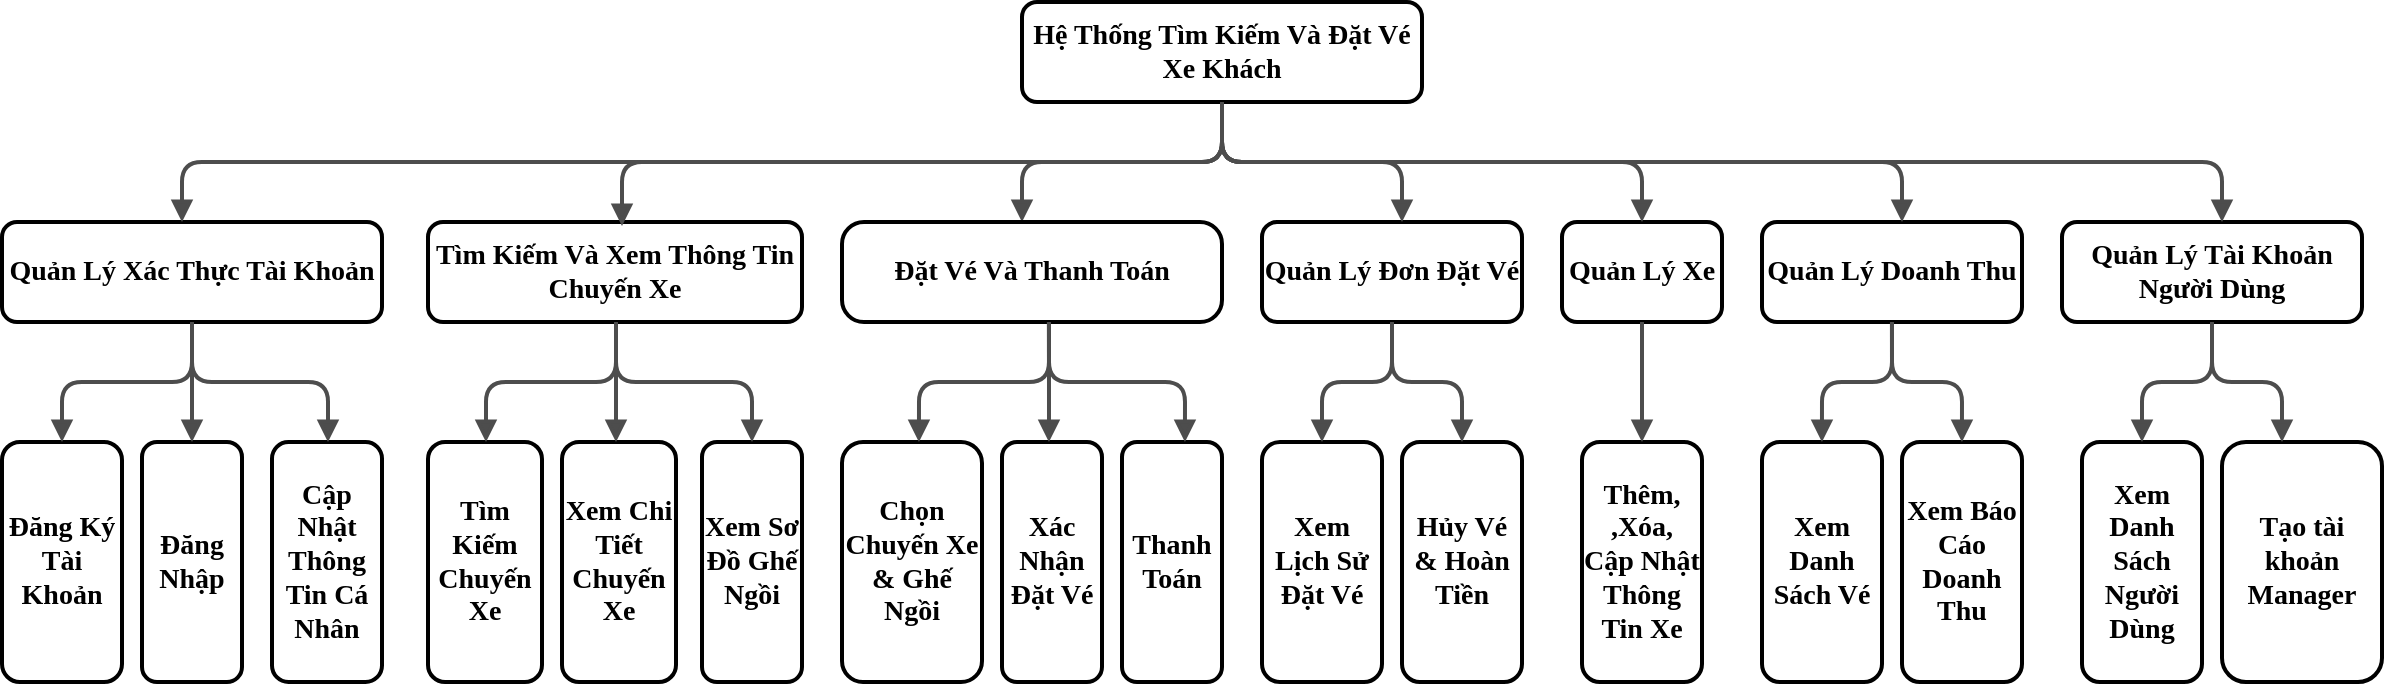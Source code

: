 <mxfile version="26.1.1">
  <diagram name="Page-1" id="19d8dcba-68ad-dc05-1034-9cf7b2a963f6">
    <mxGraphModel dx="1235" dy="655" grid="1" gridSize="10" guides="1" tooltips="1" connect="1" arrows="1" fold="1" page="1" pageScale="1" pageWidth="1100" pageHeight="850" background="#ffffff" math="0" shadow="0">
      <root>
        <mxCell id="0" />
        <mxCell id="1" parent="0" />
        <mxCell id="218ae93e1282097f-44" value="" style="edgeStyle=orthogonalEdgeStyle;rounded=1;html=1;labelBackgroundColor=none;endArrow=block;endFill=1;strokeColor=#4D4D4D;strokeWidth=2;fontFamily=Verdana;fontSize=14;fontStyle=1;exitX=0.5;exitY=1;exitDx=0;exitDy=0;" parent="1" source="6257edae8c83ed4a-1" target="218ae93e1282097f-2" edge="1">
          <mxGeometry relative="1" as="geometry">
            <mxPoint x="1260" y="160" as="sourcePoint" />
            <Array as="points">
              <mxPoint x="1250" y="190" />
              <mxPoint x="1150" y="190" />
            </Array>
          </mxGeometry>
        </mxCell>
        <mxCell id="218ae93e1282097f-8" value="Đăng Ký Tài Khoản" style="whiteSpace=wrap;html=1;rounded=1;shadow=0;comic=0;strokeWidth=2;fontFamily=Verdana;align=center;fontSize=14;fontStyle=1" parent="1" vertex="1">
          <mxGeometry x="640" y="330" width="60" height="120" as="geometry" />
        </mxCell>
        <mxCell id="6257edae8c83ed4a-9" value="Quản Lý Xác Thực Tài Khoản" style="whiteSpace=wrap;html=1;rounded=1;shadow=0;comic=0;strokeWidth=2;fontFamily=Verdana;align=center;fontSize=14;fontStyle=1" parent="1" vertex="1">
          <mxGeometry x="640" y="220" width="190" height="50" as="geometry" />
        </mxCell>
        <mxCell id="6257edae8c83ed4a-21" value="Cập Nhật Thông Tin Cá Nhân" style="whiteSpace=wrap;html=1;rounded=1;shadow=0;comic=0;strokeWidth=2;fontFamily=Verdana;align=center;fontSize=14;fontStyle=1" parent="1" vertex="1">
          <mxGeometry x="775" y="330" width="55" height="120" as="geometry" />
        </mxCell>
        <mxCell id="6257edae8c83ed4a-12" value="Tìm Kiếm Và Xem Thông Tin Chuyến Xe" style="whiteSpace=wrap;html=1;rounded=1;shadow=0;comic=0;strokeWidth=2;fontFamily=Verdana;align=center;fontSize=14;fontStyle=1" parent="1" vertex="1">
          <mxGeometry x="853" y="220" width="187" height="50" as="geometry" />
        </mxCell>
        <mxCell id="6257edae8c83ed4a-1" value="&lt;font&gt;Hệ Thống Tìm Kiếm Và Đặt Vé Xe Khách&lt;/font&gt;" style="whiteSpace=wrap;html=1;rounded=1;shadow=0;comic=0;strokeWidth=2;fontFamily=Verdana;align=center;fontSize=14;fontStyle=1" parent="1" vertex="1">
          <mxGeometry x="1150" y="110" width="200" height="50" as="geometry" />
        </mxCell>
        <mxCell id="218ae93e1282097f-2" value="Đặt Vé Và Thanh Toán" style="whiteSpace=wrap;html=1;rounded=1;shadow=0;comic=0;strokeWidth=2;fontFamily=Verdana;align=center;fontSize=14;fontStyle=1;arcSize=22;" parent="1" vertex="1">
          <mxGeometry x="1060" y="220" width="190" height="50" as="geometry" />
        </mxCell>
        <mxCell id="218ae93e1282097f-5" value="Quản Lý Đơn Đặt Vé" style="whiteSpace=wrap;html=1;rounded=1;shadow=0;comic=0;strokeWidth=2;fontFamily=Verdana;align=center;fontSize=14;fontStyle=1" parent="1" vertex="1">
          <mxGeometry x="1270" y="220" width="130" height="50" as="geometry" />
        </mxCell>
        <mxCell id="yoJNtJ-4dLOCvJawa3UI-1" value="Đăng Nhập" style="whiteSpace=wrap;html=1;rounded=1;shadow=0;comic=0;strokeWidth=2;fontFamily=Verdana;align=center;fontSize=14;fontStyle=1" parent="1" vertex="1">
          <mxGeometry x="710" y="330" width="50" height="120" as="geometry" />
        </mxCell>
        <mxCell id="yoJNtJ-4dLOCvJawa3UI-10" value="Tìm Kiếm Chuyến Xe" style="whiteSpace=wrap;html=1;rounded=1;shadow=0;comic=0;strokeWidth=2;fontFamily=Verdana;align=center;fontSize=14;fontStyle=1" parent="1" vertex="1">
          <mxGeometry x="853" y="330" width="57" height="120" as="geometry" />
        </mxCell>
        <mxCell id="yoJNtJ-4dLOCvJawa3UI-11" value="Xem Sơ Đồ Ghế Ngồi" style="whiteSpace=wrap;html=1;rounded=1;shadow=0;comic=0;strokeWidth=2;fontFamily=Verdana;align=center;fontSize=14;fontStyle=1" parent="1" vertex="1">
          <mxGeometry x="990" y="330" width="50" height="120" as="geometry" />
        </mxCell>
        <mxCell id="yoJNtJ-4dLOCvJawa3UI-12" value="Xem Chi Tiết Chuyến Xe" style="whiteSpace=wrap;html=1;rounded=1;shadow=0;comic=0;strokeWidth=2;fontFamily=Verdana;align=center;fontSize=14;fontStyle=1" parent="1" vertex="1">
          <mxGeometry x="920" y="330" width="57" height="120" as="geometry" />
        </mxCell>
        <mxCell id="yoJNtJ-4dLOCvJawa3UI-13" value="Chọn Chuyến Xe &amp;amp; Ghế Ngồi" style="whiteSpace=wrap;html=1;rounded=1;shadow=0;comic=0;strokeWidth=2;fontFamily=Verdana;align=center;fontSize=14;fontStyle=1" parent="1" vertex="1">
          <mxGeometry x="1060" y="330" width="70" height="120" as="geometry" />
        </mxCell>
        <mxCell id="yoJNtJ-4dLOCvJawa3UI-14" value="Thanh Toán" style="whiteSpace=wrap;html=1;rounded=1;shadow=0;comic=0;strokeWidth=2;fontFamily=Verdana;align=center;fontSize=14;fontStyle=1" parent="1" vertex="1">
          <mxGeometry x="1200" y="330" width="50" height="120" as="geometry" />
        </mxCell>
        <mxCell id="yoJNtJ-4dLOCvJawa3UI-15" value="Xác Nhận Đặt Vé" style="whiteSpace=wrap;html=1;rounded=1;shadow=0;comic=0;strokeWidth=2;fontFamily=Verdana;align=center;fontSize=14;fontStyle=1" parent="1" vertex="1">
          <mxGeometry x="1140" y="330" width="50" height="120" as="geometry" />
        </mxCell>
        <mxCell id="yoJNtJ-4dLOCvJawa3UI-16" value="Xem Lịch Sử Đặt Vé" style="whiteSpace=wrap;html=1;rounded=1;shadow=0;comic=0;strokeWidth=2;fontFamily=Verdana;align=center;fontSize=14;fontStyle=1" parent="1" vertex="1">
          <mxGeometry x="1270" y="330" width="60" height="120" as="geometry" />
        </mxCell>
        <mxCell id="yoJNtJ-4dLOCvJawa3UI-18" value="Hủy Vé &amp;amp; Hoàn Tiền" style="whiteSpace=wrap;html=1;rounded=1;shadow=0;comic=0;strokeWidth=2;fontFamily=Verdana;align=center;fontSize=14;fontStyle=1" parent="1" vertex="1">
          <mxGeometry x="1340" y="330" width="60" height="120" as="geometry" />
        </mxCell>
        <mxCell id="yoJNtJ-4dLOCvJawa3UI-19" value="Thêm, ,Xóa, Cập Nhật Thông Tin Xe" style="whiteSpace=wrap;html=1;rounded=1;shadow=0;comic=0;strokeWidth=2;fontFamily=Verdana;align=center;fontSize=14;fontStyle=1" parent="1" vertex="1">
          <mxGeometry x="1430" y="330" width="60" height="120" as="geometry" />
        </mxCell>
        <mxCell id="yoJNtJ-4dLOCvJawa3UI-20" value="Quản Lý Xe" style="whiteSpace=wrap;html=1;rounded=1;shadow=0;comic=0;strokeWidth=2;fontFamily=Verdana;align=center;fontSize=14;fontStyle=1" parent="1" vertex="1">
          <mxGeometry x="1420" y="220" width="80" height="50" as="geometry" />
        </mxCell>
        <mxCell id="yoJNtJ-4dLOCvJawa3UI-23" value="Quản Lý Doanh Thu" style="whiteSpace=wrap;html=1;rounded=1;shadow=0;comic=0;strokeWidth=2;fontFamily=Verdana;align=center;fontSize=14;fontStyle=1" parent="1" vertex="1">
          <mxGeometry x="1520" y="220" width="130" height="50" as="geometry" />
        </mxCell>
        <mxCell id="yoJNtJ-4dLOCvJawa3UI-24" value="Quản Lý Tài Khoản Người Dùng" style="whiteSpace=wrap;html=1;rounded=1;shadow=0;comic=0;strokeWidth=2;fontFamily=Verdana;align=center;fontSize=14;fontStyle=1" parent="1" vertex="1">
          <mxGeometry x="1670" y="220" width="150" height="50" as="geometry" />
        </mxCell>
        <mxCell id="yoJNtJ-4dLOCvJawa3UI-26" value="Xem Danh Sách Vé" style="whiteSpace=wrap;html=1;rounded=1;shadow=0;comic=0;strokeWidth=2;fontFamily=Verdana;align=center;fontSize=14;fontStyle=1" parent="1" vertex="1">
          <mxGeometry x="1520" y="330" width="60" height="120" as="geometry" />
        </mxCell>
        <mxCell id="yoJNtJ-4dLOCvJawa3UI-29" value="Xem Báo Cáo Doanh Thu" style="whiteSpace=wrap;html=1;rounded=1;shadow=0;comic=0;strokeWidth=2;fontFamily=Verdana;align=center;fontSize=14;fontStyle=1" parent="1" vertex="1">
          <mxGeometry x="1590" y="330" width="60" height="120" as="geometry" />
        </mxCell>
        <mxCell id="yoJNtJ-4dLOCvJawa3UI-30" value="Xem Danh Sách Người Dùng" style="whiteSpace=wrap;html=1;rounded=1;shadow=0;comic=0;strokeWidth=2;fontFamily=Verdana;align=center;fontSize=14;fontStyle=1" parent="1" vertex="1">
          <mxGeometry x="1680" y="330" width="60" height="120" as="geometry" />
        </mxCell>
        <mxCell id="yoJNtJ-4dLOCvJawa3UI-41" value="" style="edgeStyle=orthogonalEdgeStyle;rounded=1;html=1;labelBackgroundColor=none;endArrow=block;endFill=1;strokeColor=#4D4D4D;strokeWidth=2;fontFamily=Verdana;fontSize=14;fontStyle=1;exitX=0.5;exitY=1;exitDx=0;exitDy=0;" parent="1" source="6257edae8c83ed4a-1" edge="1">
          <mxGeometry relative="1" as="geometry">
            <mxPoint x="1034" y="160" as="sourcePoint" />
            <mxPoint x="730" y="220" as="targetPoint" />
            <Array as="points">
              <mxPoint x="1250" y="190" />
              <mxPoint x="730" y="190" />
              <mxPoint x="730" y="220" />
            </Array>
          </mxGeometry>
        </mxCell>
        <mxCell id="yoJNtJ-4dLOCvJawa3UI-43" value="" style="edgeStyle=orthogonalEdgeStyle;rounded=1;html=1;labelBackgroundColor=none;endArrow=block;endFill=1;strokeColor=#4D4D4D;strokeWidth=2;fontFamily=Verdana;fontSize=14;fontStyle=1" parent="1" edge="1">
          <mxGeometry relative="1" as="geometry">
            <mxPoint x="1250" y="160" as="sourcePoint" />
            <mxPoint x="1340" y="220" as="targetPoint" />
            <Array as="points">
              <mxPoint x="1250" y="190" />
              <mxPoint x="1340" y="190" />
            </Array>
          </mxGeometry>
        </mxCell>
        <mxCell id="yoJNtJ-4dLOCvJawa3UI-44" value="" style="edgeStyle=orthogonalEdgeStyle;rounded=1;html=1;labelBackgroundColor=none;endArrow=block;endFill=1;strokeColor=#4D4D4D;strokeWidth=2;fontFamily=Verdana;fontSize=14;fontStyle=1;exitX=0.5;exitY=1;exitDx=0;exitDy=0;entryX=0.5;entryY=0;entryDx=0;entryDy=0;" parent="1" source="6257edae8c83ed4a-1" edge="1" target="yoJNtJ-4dLOCvJawa3UI-20">
          <mxGeometry relative="1" as="geometry">
            <mxPoint x="1440" y="160" as="sourcePoint" />
            <mxPoint x="1490" y="220" as="targetPoint" />
            <Array as="points">
              <mxPoint x="1250" y="190" />
              <mxPoint x="1460" y="190" />
            </Array>
          </mxGeometry>
        </mxCell>
        <mxCell id="yoJNtJ-4dLOCvJawa3UI-45" value="" style="edgeStyle=orthogonalEdgeStyle;rounded=1;html=1;labelBackgroundColor=none;endArrow=block;endFill=1;strokeColor=#4D4D4D;strokeWidth=2;fontFamily=Verdana;fontSize=14;fontStyle=1;exitX=0.5;exitY=1;exitDx=0;exitDy=0;" parent="1" source="6257edae8c83ed4a-1" edge="1">
          <mxGeometry relative="1" as="geometry">
            <mxPoint x="1450" y="160" as="sourcePoint" />
            <mxPoint x="1590" y="220" as="targetPoint" />
            <Array as="points">
              <mxPoint x="1250" y="190" />
              <mxPoint x="1590" y="190" />
              <mxPoint x="1590" y="220" />
            </Array>
          </mxGeometry>
        </mxCell>
        <mxCell id="yoJNtJ-4dLOCvJawa3UI-46" value="" style="edgeStyle=orthogonalEdgeStyle;rounded=1;html=1;labelBackgroundColor=none;endArrow=block;endFill=1;strokeColor=#4D4D4D;strokeWidth=2;fontFamily=Verdana;fontSize=14;fontStyle=1;exitX=0.5;exitY=1;exitDx=0;exitDy=0;" parent="1" source="6257edae8c83ed4a-1" edge="1">
          <mxGeometry relative="1" as="geometry">
            <mxPoint x="1410" y="160" as="sourcePoint" />
            <mxPoint x="1750" y="220" as="targetPoint" />
            <Array as="points">
              <mxPoint x="1250" y="190" />
              <mxPoint x="1750" y="190" />
              <mxPoint x="1750" y="220" />
            </Array>
          </mxGeometry>
        </mxCell>
        <mxCell id="yoJNtJ-4dLOCvJawa3UI-47" value="" style="edgeStyle=orthogonalEdgeStyle;rounded=1;html=1;labelBackgroundColor=none;endArrow=block;endFill=1;strokeColor=#4D4D4D;strokeWidth=2;fontFamily=Verdana;fontSize=14;fontStyle=1;exitX=0.5;exitY=1;exitDx=0;exitDy=0;" parent="1" source="6257edae8c83ed4a-1" edge="1">
          <mxGeometry relative="1" as="geometry">
            <mxPoint x="1260" y="160" as="sourcePoint" />
            <mxPoint x="950" y="222" as="targetPoint" />
            <Array as="points">
              <mxPoint x="1250" y="190" />
              <mxPoint x="950" y="190" />
            </Array>
          </mxGeometry>
        </mxCell>
        <mxCell id="yoJNtJ-4dLOCvJawa3UI-48" value="" style="edgeStyle=orthogonalEdgeStyle;rounded=1;html=1;labelBackgroundColor=none;endArrow=block;endFill=1;strokeColor=#4D4D4D;strokeWidth=2;fontFamily=Verdana;fontSize=14;fontStyle=1;exitX=0.5;exitY=1;exitDx=0;exitDy=0;entryX=0.5;entryY=0;entryDx=0;entryDy=0;" parent="1" source="6257edae8c83ed4a-9" target="218ae93e1282097f-8" edge="1">
          <mxGeometry relative="1" as="geometry">
            <mxPoint x="1260" y="270" as="sourcePoint" />
            <mxPoint x="720" y="330" as="targetPoint" />
            <Array as="points">
              <mxPoint x="735" y="300" />
              <mxPoint x="670" y="300" />
            </Array>
          </mxGeometry>
        </mxCell>
        <mxCell id="yoJNtJ-4dLOCvJawa3UI-49" value="" style="edgeStyle=orthogonalEdgeStyle;rounded=1;html=1;labelBackgroundColor=none;endArrow=block;endFill=1;strokeColor=#4D4D4D;strokeWidth=2;fontFamily=Verdana;fontSize=14;fontStyle=1;exitX=0.5;exitY=1;exitDx=0;exitDy=0;entryX=0.5;entryY=0;entryDx=0;entryDy=0;" parent="1" source="6257edae8c83ed4a-9" target="yoJNtJ-4dLOCvJawa3UI-1" edge="1">
          <mxGeometry relative="1" as="geometry">
            <mxPoint x="745" y="280" as="sourcePoint" />
            <mxPoint x="680" y="340" as="targetPoint" />
            <Array as="points">
              <mxPoint x="735" y="320" />
              <mxPoint x="735" y="320" />
            </Array>
          </mxGeometry>
        </mxCell>
        <mxCell id="yoJNtJ-4dLOCvJawa3UI-50" value="" style="edgeStyle=orthogonalEdgeStyle;rounded=1;html=1;labelBackgroundColor=none;endArrow=block;endFill=1;strokeColor=#4D4D4D;strokeWidth=2;fontFamily=Verdana;fontSize=14;fontStyle=1;exitX=0.5;exitY=1;exitDx=0;exitDy=0;entryX=0.5;entryY=0;entryDx=0;entryDy=0;" parent="1" source="6257edae8c83ed4a-9" target="6257edae8c83ed4a-21" edge="1">
          <mxGeometry relative="1" as="geometry">
            <mxPoint x="745" y="270" as="sourcePoint" />
            <mxPoint x="680" y="330" as="targetPoint" />
            <Array as="points">
              <mxPoint x="735" y="300" />
              <mxPoint x="803" y="300" />
              <mxPoint x="803" y="330" />
            </Array>
          </mxGeometry>
        </mxCell>
        <mxCell id="yoJNtJ-4dLOCvJawa3UI-57" value="" style="edgeStyle=orthogonalEdgeStyle;rounded=1;html=1;labelBackgroundColor=none;endArrow=block;endFill=1;strokeColor=#4D4D4D;strokeWidth=2;fontFamily=Verdana;fontSize=14;fontStyle=1;exitX=0.5;exitY=1;exitDx=0;exitDy=0;entryX=0.5;entryY=0;entryDx=0;entryDy=0;" parent="1" edge="1">
          <mxGeometry relative="1" as="geometry">
            <mxPoint x="947" y="270" as="sourcePoint" />
            <mxPoint x="882" y="330" as="targetPoint" />
            <Array as="points">
              <mxPoint x="947" y="300" />
              <mxPoint x="882" y="300" />
            </Array>
          </mxGeometry>
        </mxCell>
        <mxCell id="yoJNtJ-4dLOCvJawa3UI-58" value="" style="edgeStyle=orthogonalEdgeStyle;rounded=1;html=1;labelBackgroundColor=none;endArrow=block;endFill=1;strokeColor=#4D4D4D;strokeWidth=2;fontFamily=Verdana;fontSize=14;fontStyle=1;exitX=0.5;exitY=1;exitDx=0;exitDy=0;entryX=0.5;entryY=0;entryDx=0;entryDy=0;" parent="1" edge="1">
          <mxGeometry relative="1" as="geometry">
            <mxPoint x="947" y="270" as="sourcePoint" />
            <mxPoint x="947" y="330" as="targetPoint" />
            <Array as="points">
              <mxPoint x="947" y="320" />
              <mxPoint x="947" y="320" />
            </Array>
          </mxGeometry>
        </mxCell>
        <mxCell id="yoJNtJ-4dLOCvJawa3UI-59" value="" style="edgeStyle=orthogonalEdgeStyle;rounded=1;html=1;labelBackgroundColor=none;endArrow=block;endFill=1;strokeColor=#4D4D4D;strokeWidth=2;fontFamily=Verdana;fontSize=14;fontStyle=1;exitX=0.5;exitY=1;exitDx=0;exitDy=0;entryX=0.5;entryY=0;entryDx=0;entryDy=0;" parent="1" edge="1">
          <mxGeometry relative="1" as="geometry">
            <mxPoint x="947" y="270" as="sourcePoint" />
            <mxPoint x="1015" y="330" as="targetPoint" />
            <Array as="points">
              <mxPoint x="947" y="300" />
              <mxPoint x="1015" y="300" />
              <mxPoint x="1015" y="330" />
            </Array>
          </mxGeometry>
        </mxCell>
        <mxCell id="yoJNtJ-4dLOCvJawa3UI-60" value="" style="edgeStyle=orthogonalEdgeStyle;rounded=1;html=1;labelBackgroundColor=none;endArrow=block;endFill=1;strokeColor=#4D4D4D;strokeWidth=2;fontFamily=Verdana;fontSize=14;fontStyle=1;exitX=0.5;exitY=1;exitDx=0;exitDy=0;entryX=0.5;entryY=0;entryDx=0;entryDy=0;" parent="1" edge="1">
          <mxGeometry relative="1" as="geometry">
            <mxPoint x="1163.48" y="270" as="sourcePoint" />
            <mxPoint x="1098.48" y="330" as="targetPoint" />
            <Array as="points">
              <mxPoint x="1163.48" y="300" />
              <mxPoint x="1098.48" y="300" />
            </Array>
          </mxGeometry>
        </mxCell>
        <mxCell id="yoJNtJ-4dLOCvJawa3UI-61" value="" style="edgeStyle=orthogonalEdgeStyle;rounded=1;html=1;labelBackgroundColor=none;endArrow=block;endFill=1;strokeColor=#4D4D4D;strokeWidth=2;fontFamily=Verdana;fontSize=14;fontStyle=1;exitX=0.5;exitY=1;exitDx=0;exitDy=0;entryX=0.5;entryY=0;entryDx=0;entryDy=0;" parent="1" edge="1">
          <mxGeometry relative="1" as="geometry">
            <mxPoint x="1163.48" y="270" as="sourcePoint" />
            <mxPoint x="1163.48" y="330" as="targetPoint" />
            <Array as="points">
              <mxPoint x="1163.48" y="320" />
              <mxPoint x="1163.48" y="320" />
            </Array>
          </mxGeometry>
        </mxCell>
        <mxCell id="yoJNtJ-4dLOCvJawa3UI-62" value="" style="edgeStyle=orthogonalEdgeStyle;rounded=1;html=1;labelBackgroundColor=none;endArrow=block;endFill=1;strokeColor=#4D4D4D;strokeWidth=2;fontFamily=Verdana;fontSize=14;fontStyle=1;exitX=0.5;exitY=1;exitDx=0;exitDy=0;entryX=0.5;entryY=0;entryDx=0;entryDy=0;" parent="1" edge="1">
          <mxGeometry relative="1" as="geometry">
            <mxPoint x="1163.48" y="270" as="sourcePoint" />
            <mxPoint x="1231.48" y="330" as="targetPoint" />
            <Array as="points">
              <mxPoint x="1163.48" y="300" />
              <mxPoint x="1231.48" y="300" />
            </Array>
          </mxGeometry>
        </mxCell>
        <mxCell id="yoJNtJ-4dLOCvJawa3UI-63" value="" style="edgeStyle=orthogonalEdgeStyle;rounded=1;html=1;labelBackgroundColor=none;endArrow=block;endFill=1;strokeColor=#4D4D4D;strokeWidth=2;fontFamily=Verdana;fontSize=14;fontStyle=1;exitX=0.5;exitY=1;exitDx=0;exitDy=0;entryX=0.5;entryY=0;entryDx=0;entryDy=0;" parent="1" target="yoJNtJ-4dLOCvJawa3UI-16" edge="1">
          <mxGeometry relative="1" as="geometry">
            <mxPoint x="1335" y="270" as="sourcePoint" />
            <mxPoint x="1270" y="330" as="targetPoint" />
            <Array as="points">
              <mxPoint x="1335" y="300" />
              <mxPoint x="1300" y="300" />
            </Array>
          </mxGeometry>
        </mxCell>
        <mxCell id="yoJNtJ-4dLOCvJawa3UI-65" value="" style="edgeStyle=orthogonalEdgeStyle;rounded=1;html=1;labelBackgroundColor=none;endArrow=block;endFill=1;strokeColor=#4D4D4D;strokeWidth=2;fontFamily=Verdana;fontSize=14;fontStyle=1;exitX=0.5;exitY=1;exitDx=0;exitDy=0;entryX=0.5;entryY=0;entryDx=0;entryDy=0;" parent="1" target="yoJNtJ-4dLOCvJawa3UI-18" edge="1">
          <mxGeometry relative="1" as="geometry">
            <mxPoint x="1335" y="270" as="sourcePoint" />
            <mxPoint x="1403" y="330" as="targetPoint" />
            <Array as="points">
              <mxPoint x="1335" y="300" />
              <mxPoint x="1370" y="300" />
            </Array>
          </mxGeometry>
        </mxCell>
        <mxCell id="yoJNtJ-4dLOCvJawa3UI-72" value="" style="edgeStyle=orthogonalEdgeStyle;rounded=1;html=1;labelBackgroundColor=none;endArrow=block;endFill=1;strokeColor=#4D4D4D;strokeWidth=2;fontFamily=Verdana;fontSize=14;fontStyle=1;exitX=0.5;exitY=1;exitDx=0;exitDy=0;entryX=0.5;entryY=0;entryDx=0;entryDy=0;" parent="1" edge="1">
          <mxGeometry relative="1" as="geometry">
            <mxPoint x="1584.98" y="270" as="sourcePoint" />
            <mxPoint x="1549.98" y="330" as="targetPoint" />
            <Array as="points">
              <mxPoint x="1584.98" y="300" />
              <mxPoint x="1549.98" y="300" />
            </Array>
          </mxGeometry>
        </mxCell>
        <mxCell id="yoJNtJ-4dLOCvJawa3UI-73" value="" style="edgeStyle=orthogonalEdgeStyle;rounded=1;html=1;labelBackgroundColor=none;endArrow=block;endFill=1;strokeColor=#4D4D4D;strokeWidth=2;fontFamily=Verdana;fontSize=14;fontStyle=1;exitX=0.5;exitY=1;exitDx=0;exitDy=0;entryX=0.5;entryY=0;entryDx=0;entryDy=0;" parent="1" edge="1">
          <mxGeometry relative="1" as="geometry">
            <mxPoint x="1584.98" y="270" as="sourcePoint" />
            <mxPoint x="1619.98" y="330" as="targetPoint" />
            <Array as="points">
              <mxPoint x="1584.98" y="300" />
              <mxPoint x="1619.98" y="300" />
            </Array>
          </mxGeometry>
        </mxCell>
        <mxCell id="yoJNtJ-4dLOCvJawa3UI-80" value="" style="edgeStyle=orthogonalEdgeStyle;rounded=1;html=1;labelBackgroundColor=none;endArrow=block;endFill=1;strokeColor=#4D4D4D;strokeWidth=2;fontFamily=Verdana;fontSize=14;fontStyle=1;exitX=0.5;exitY=1;exitDx=0;exitDy=0;entryX=0.5;entryY=0;entryDx=0;entryDy=0;" parent="1" source="yoJNtJ-4dLOCvJawa3UI-20" target="yoJNtJ-4dLOCvJawa3UI-19" edge="1">
          <mxGeometry relative="1" as="geometry">
            <mxPoint x="1484.99" y="270" as="sourcePoint" />
            <mxPoint x="1449.99" y="330" as="targetPoint" />
            <Array as="points">
              <mxPoint x="1460" y="320" />
              <mxPoint x="1460" y="320" />
            </Array>
          </mxGeometry>
        </mxCell>
        <mxCell id="yoJNtJ-4dLOCvJawa3UI-83" value="Tạo tài khoản Manager" style="whiteSpace=wrap;html=1;rounded=1;shadow=0;comic=0;strokeWidth=2;fontFamily=Verdana;align=center;fontSize=14;fontStyle=1" parent="1" vertex="1">
          <mxGeometry x="1750" y="330" width="80" height="120" as="geometry" />
        </mxCell>
        <mxCell id="yoJNtJ-4dLOCvJawa3UI-84" value="" style="edgeStyle=orthogonalEdgeStyle;rounded=1;html=1;labelBackgroundColor=none;endArrow=block;endFill=1;strokeColor=#4D4D4D;strokeWidth=2;fontFamily=Verdana;fontSize=14;fontStyle=1;exitX=0.5;exitY=1;exitDx=0;exitDy=0;entryX=0.5;entryY=0;entryDx=0;entryDy=0;" parent="1" edge="1">
          <mxGeometry relative="1" as="geometry">
            <mxPoint x="1745" y="270" as="sourcePoint" />
            <mxPoint x="1710" y="330" as="targetPoint" />
            <Array as="points">
              <mxPoint x="1745" y="300" />
              <mxPoint x="1710" y="300" />
            </Array>
          </mxGeometry>
        </mxCell>
        <mxCell id="yoJNtJ-4dLOCvJawa3UI-85" value="" style="edgeStyle=orthogonalEdgeStyle;rounded=1;html=1;labelBackgroundColor=none;endArrow=block;endFill=1;strokeColor=#4D4D4D;strokeWidth=2;fontFamily=Verdana;fontSize=14;fontStyle=1;exitX=0.5;exitY=1;exitDx=0;exitDy=0;entryX=0.5;entryY=0;entryDx=0;entryDy=0;" parent="1" edge="1">
          <mxGeometry relative="1" as="geometry">
            <mxPoint x="1745" y="270" as="sourcePoint" />
            <mxPoint x="1780" y="330" as="targetPoint" />
            <Array as="points">
              <mxPoint x="1745" y="300" />
              <mxPoint x="1780" y="300" />
            </Array>
          </mxGeometry>
        </mxCell>
      </root>
    </mxGraphModel>
  </diagram>
</mxfile>
